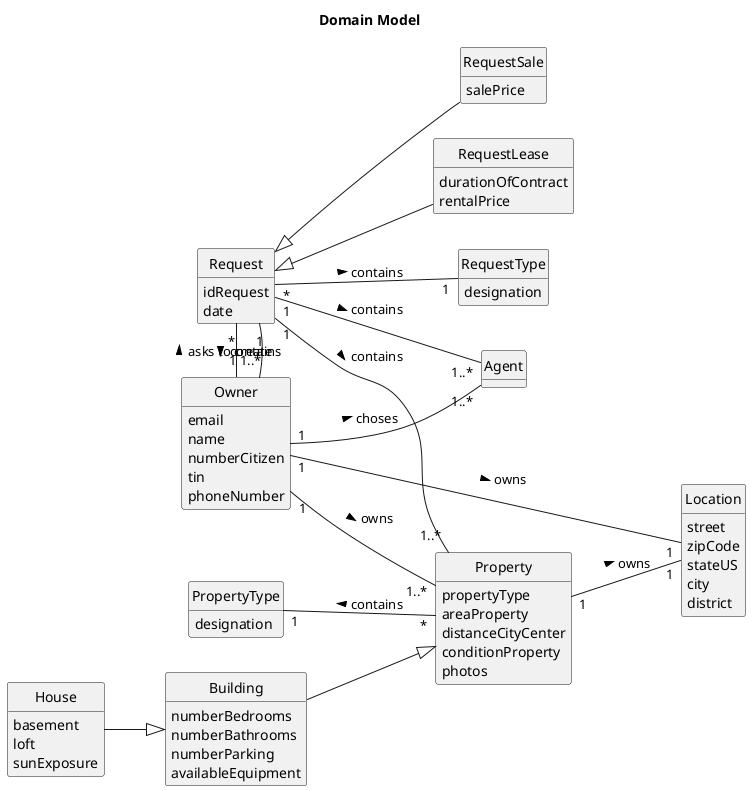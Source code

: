 @startuml
skinparam monochrome true
skinparam packageStyle rectangle
skinparam shadowing false

left to right direction

skinparam classAttributeIconSize 0

hide circle
hide methods

title Domain Model

'class Platform {
'  -description
'}

class Owner {
    email
    name
    numberCitizen
    tin
    phoneNumber
}

class Property {
    propertyType
    areaProperty
    distanceCityCenter
    conditionProperty
    photos
}

class House{
    basement
    loft
    sunExposure
}

class PropertyType{
    designation
}

class Building{
    numberBedrooms
    numberBathrooms
    numberParking
    availableEquipment
}

class Location {
    street
    zipCode
    stateUS
    city
    district
}

class Request{
    idRequest
    date
}
class RequestSale {
    salePrice
}

class RequestLease {
    durationOfContract
    rentalPrice

}

class RequestType {
    designation
}

class Agent {
}

Owner "1" -- "1..*" Property: owns >

House --|> Building

Building --|> Property

Property "1" -- "1" Location: owns >

Owner "1" -- "1" Location: owns >

PropertyType "1" -- "*" Property: contains <

Owner "1" - "*" Request: asks to create >

Request <|-- RequestSale

Request <|-- RequestLease

Request "*" -- "1" RequestType: contains >

Owner "1" -- "1..*" Agent: choses >

Request "1" -- "1..*" Agent: contains >

Request "1" -- "1..*" Property: contains >

Request "1" -- "1..*" Owner: contains >


@enduml